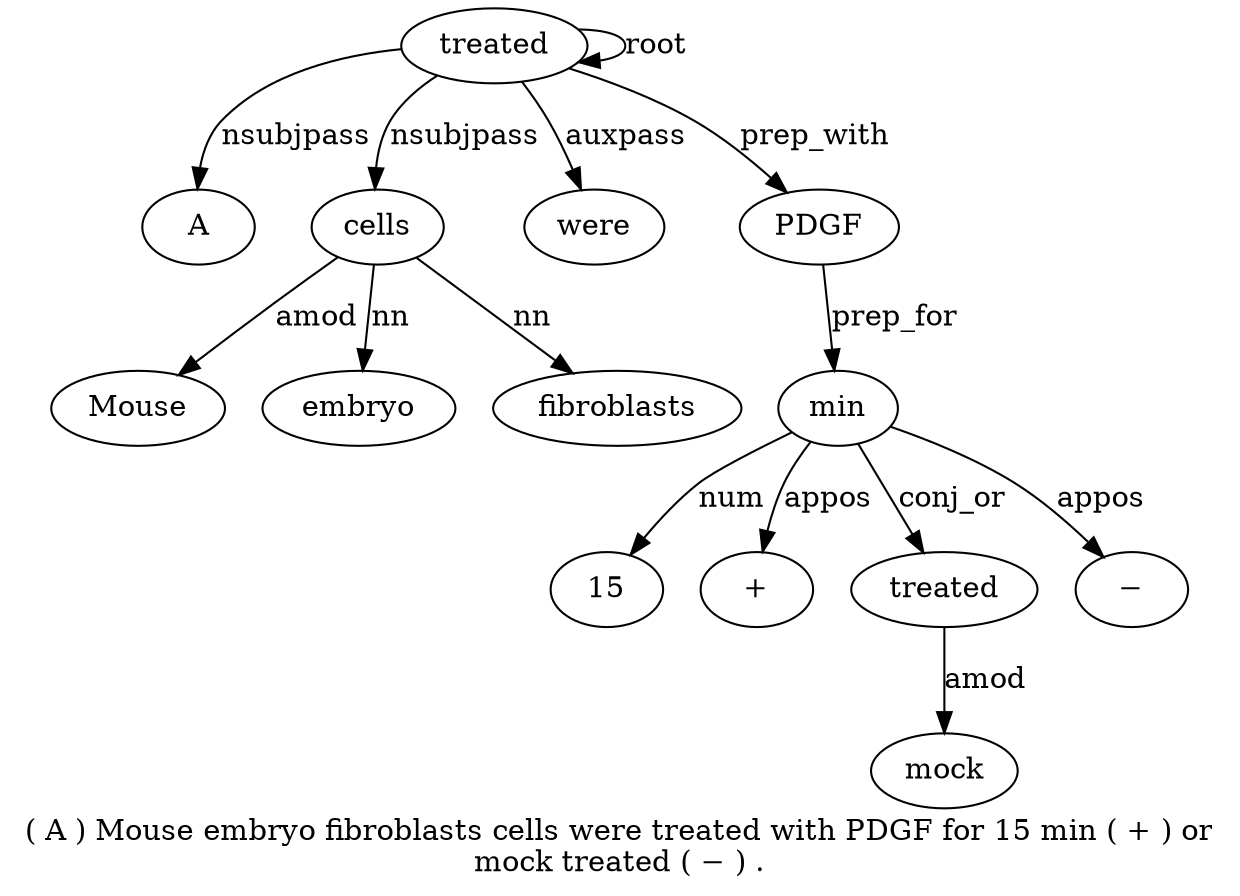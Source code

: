 digraph "( A ) Mouse embryo fibroblasts cells were treated with PDGF for 15 min ( + ) or mock treated ( − ) ." {
label="( A ) Mouse embryo fibroblasts cells were treated with PDGF for 15 min ( + ) or
mock treated ( − ) .";
treated9 [style=filled, fillcolor=white, label=treated];
A2 [style=filled, fillcolor=white, label=A];
treated9 -> A2  [label=nsubjpass];
cells7 [style=filled, fillcolor=white, label=cells];
Mouse4 [style=filled, fillcolor=white, label=Mouse];
cells7 -> Mouse4  [label=amod];
embryo5 [style=filled, fillcolor=white, label=embryo];
cells7 -> embryo5  [label=nn];
fibroblasts6 [style=filled, fillcolor=white, label=fibroblasts];
cells7 -> fibroblasts6  [label=nn];
treated9 -> cells7  [label=nsubjpass];
were8 [style=filled, fillcolor=white, label=were];
treated9 -> were8  [label=auxpass];
treated9 -> treated9  [label=root];
PDGF11 [style=filled, fillcolor=white, label=PDGF];
treated9 -> PDGF11  [label=prep_with];
min14 [style=filled, fillcolor=white, label=min];
1513 [style=filled, fillcolor=white, label=15];
min14 -> 1513  [label=num];
PDGF11 -> min14  [label=prep_for];
"+16" [style=filled, fillcolor=white, label="+"];
min14 -> "+16"  [label=appos];
treated20 [style=filled, fillcolor=white, label=treated];
mock19 [style=filled, fillcolor=white, label=mock];
treated20 -> mock19  [label=amod];
min14 -> treated20  [label=conj_or];
"−22" [style=filled, fillcolor=white, label="−"];
min14 -> "−22"  [label=appos];
}
